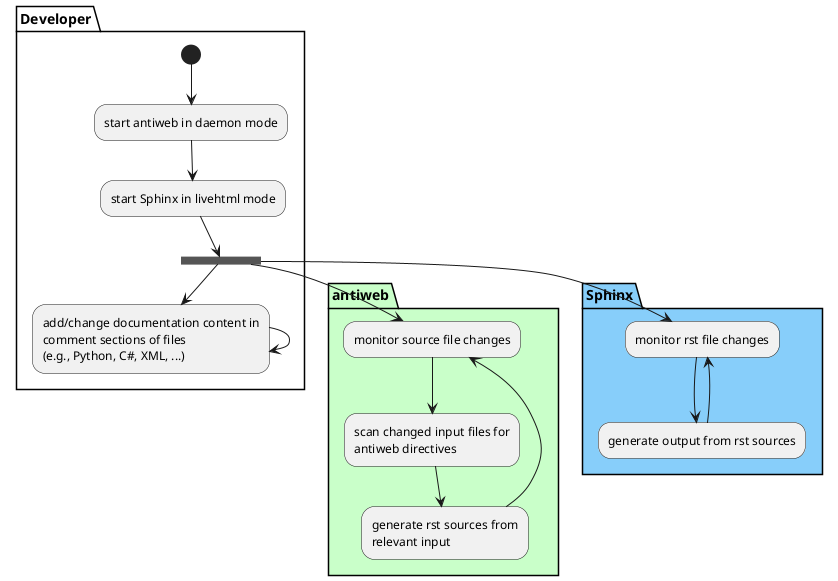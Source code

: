 @startuml
partition Developer {
  (*) --> "start antiweb in daemon mode"
  --> "start Sphinx in livehtml mode"
  --> === daemons_running ===
  --> "add/change documentation content in
  comment sections of files
  (e.g., Python, C#, XML, ...)" as C1
  C1 --> C1
}

partition antiweb #TECHNOLOGY {
  === daemons_running === --> "monitor source file changes" as M1
  --> "scan changed input files for
  antiweb directives"
  --> "generate rst sources from
  relevant input"
  --> M1
}

partition Sphinx #LightSkyBlue {
  === daemons_running === --> "monitor rst file changes" as M2
  --> "generate output from rst sources"
  --> M2
}
@enduml
